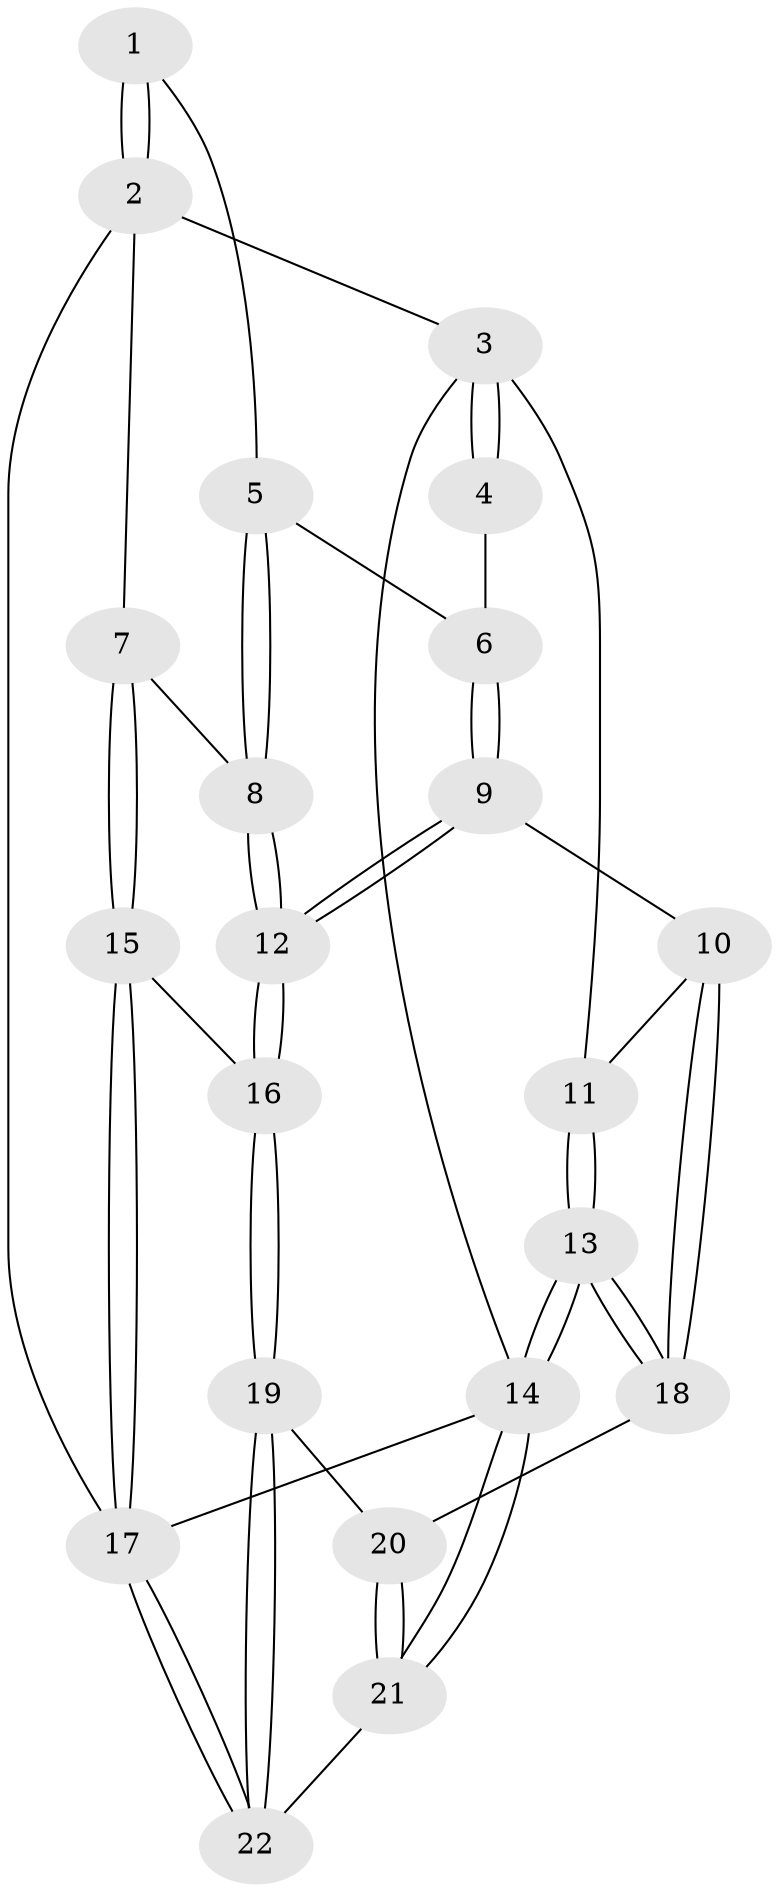 // Generated by graph-tools (version 1.1) at 2025/46/02/15/25 05:46:28]
// undirected, 22 vertices, 52 edges
graph export_dot {
graph [start="1"]
  node [color=gray90,style=filled];
  1 [pos="+1+0"];
  2 [pos="+1+0"];
  3 [pos="+0+0"];
  4 [pos="+0.1847976846830115+0"];
  5 [pos="+0.6092254050484274+0.17476993939008267"];
  6 [pos="+0.3978598620692446+0.18833595528980765"];
  7 [pos="+1+0.24847588699448528"];
  8 [pos="+0.7706191164441946+0.37052414203532946"];
  9 [pos="+0.3754365706045212+0.36863675625221975"];
  10 [pos="+0.2527576506616572+0.4729409079278081"];
  11 [pos="+0+0.15542898784125983"];
  12 [pos="+0.653251479695461+0.5517176218234885"];
  13 [pos="+0+0.7074215203455169"];
  14 [pos="+0+1"];
  15 [pos="+1+0.672317053343704"];
  16 [pos="+0.683756225544741+0.7270523586791763"];
  17 [pos="+1+1"];
  18 [pos="+0.19419094673315287+0.6588125741725456"];
  19 [pos="+0.6232879582862113+0.8262076364356208"];
  20 [pos="+0.29901900892795397+0.7753164931662594"];
  21 [pos="+0.08020986971317447+1"];
  22 [pos="+0.6896955414478004+1"];
  1 -- 2;
  1 -- 2;
  1 -- 5;
  2 -- 3;
  2 -- 7;
  2 -- 17;
  3 -- 4;
  3 -- 4;
  3 -- 11;
  3 -- 14;
  4 -- 6;
  5 -- 6;
  5 -- 8;
  5 -- 8;
  6 -- 9;
  6 -- 9;
  7 -- 8;
  7 -- 15;
  7 -- 15;
  8 -- 12;
  8 -- 12;
  9 -- 10;
  9 -- 12;
  9 -- 12;
  10 -- 11;
  10 -- 18;
  10 -- 18;
  11 -- 13;
  11 -- 13;
  12 -- 16;
  12 -- 16;
  13 -- 14;
  13 -- 14;
  13 -- 18;
  13 -- 18;
  14 -- 21;
  14 -- 21;
  14 -- 17;
  15 -- 16;
  15 -- 17;
  15 -- 17;
  16 -- 19;
  16 -- 19;
  17 -- 22;
  17 -- 22;
  18 -- 20;
  19 -- 20;
  19 -- 22;
  19 -- 22;
  20 -- 21;
  20 -- 21;
  21 -- 22;
}
